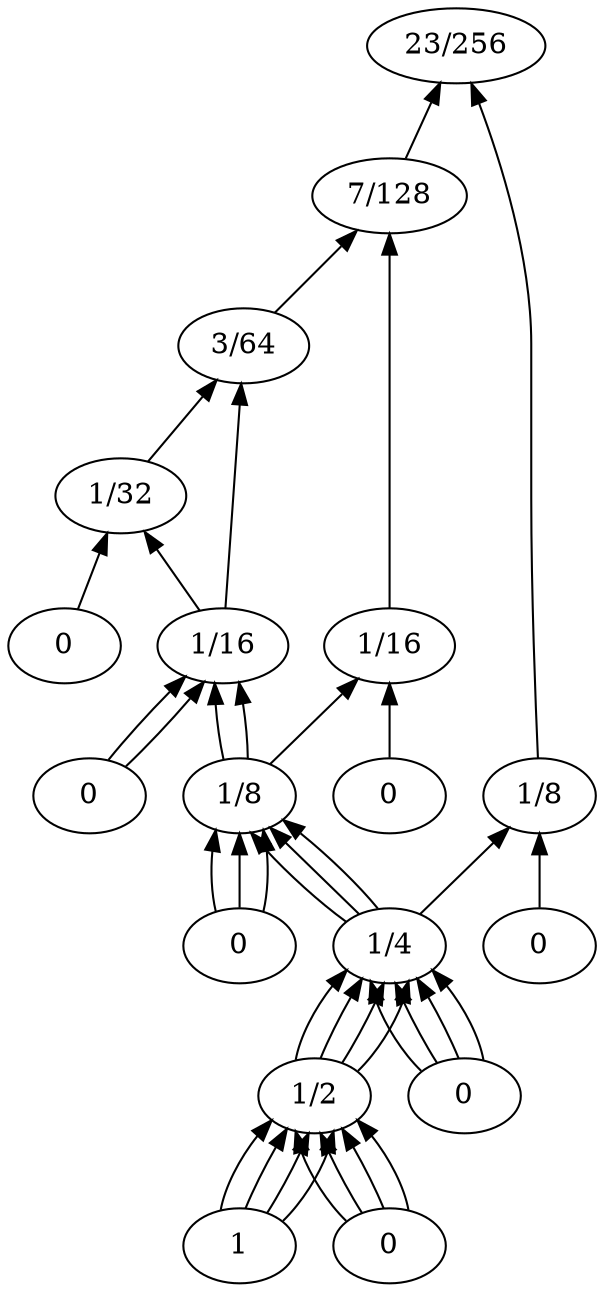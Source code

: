 digraph groma{
rankdir = BT;
node0 [label="23/256"];
node1 [label="1/8"];
node31 [label="1/4"];
node35 [label="1/2"];
node37 [label="1"];
node38 [label="0"];
node36 [label="0"];
node4 [label="0"];
node2 [label="7/128"];
node5 [label="1/16"];
node25 [label="1/8"];
node31 [label="1/4"];
node35 [label="1/2"];
node37 [label="1"];
node38 [label="0"];
node36 [label="0"];
node32 [label="0"];
node10 [label="0"];
node6 [label="3/64"];
node19 [label="1/16"];
node25 [label="1/8"];
node31 [label="1/4"];
node35 [label="1/2"];
node37 [label="1"];
node38 [label="0"];
node36 [label="0"];
node32 [label="0"];
node26 [label="0"];
node12 [label="1/32"];
node19 [label="1/16"];
node25 [label="1/8"];
node31 [label="1/4"];
node35 [label="1/2"];
node37 [label="1"];
node38 [label="0"];
node36 [label="0"];
node32 [label="0"];
node26 [label="0"];
node20 [label="0"];
node1 -> node0;
node31 -> node1;
node35 -> node31;
node37 -> node35;
node38 -> node35;
node36 -> node31;
node4 -> node1;
node2 -> node0;
node5 -> node2;
node25 -> node5;
node31 -> node25;
node35 -> node31;
node37 -> node35;
node38 -> node35;
node36 -> node31;
node32 -> node25;
node10 -> node5;
node6 -> node2;
node19 -> node6;
node25 -> node19;
node31 -> node25;
node35 -> node31;
node37 -> node35;
node38 -> node35;
node36 -> node31;
node32 -> node25;
node26 -> node19;
node12 -> node6;
node19 -> node12;
node25 -> node19;
node31 -> node25;
node35 -> node31;
node37 -> node35;
node38 -> node35;
node36 -> node31;
node32 -> node25;
node26 -> node19;
node20 -> node12;
}